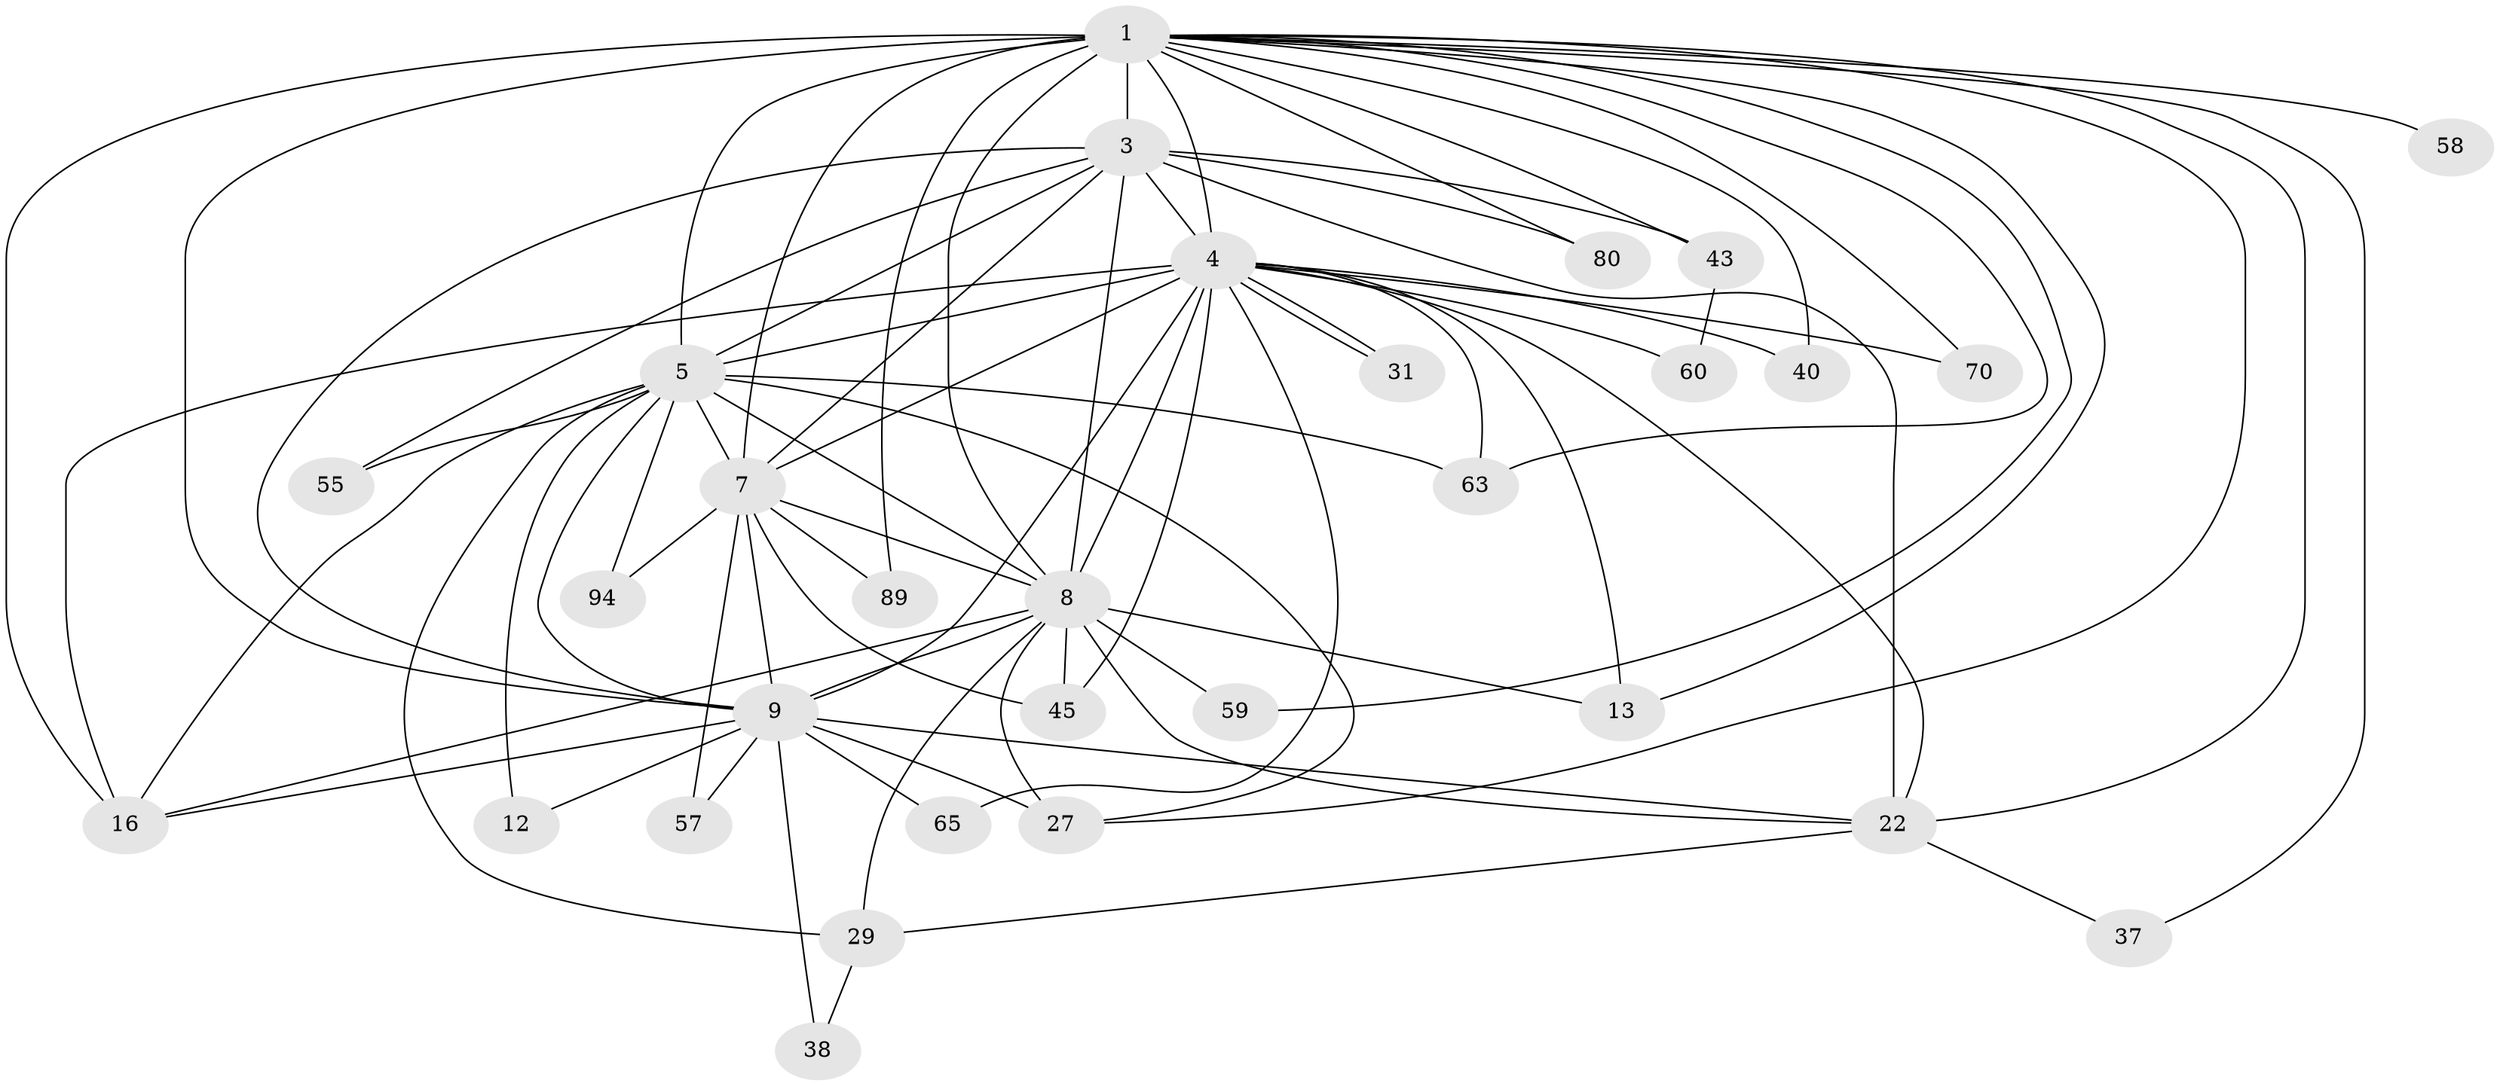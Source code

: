 // original degree distribution, {26: 0.009900990099009901, 24: 0.019801980198019802, 17: 0.0297029702970297, 25: 0.009900990099009901, 18: 0.019801980198019802, 23: 0.009900990099009901, 3: 0.1782178217821782, 2: 0.5841584158415841, 6: 0.019801980198019802, 7: 0.009900990099009901, 5: 0.0594059405940594, 4: 0.039603960396039604, 8: 0.009900990099009901}
// Generated by graph-tools (version 1.1) at 2025/17/03/04/25 18:17:46]
// undirected, 30 vertices, 78 edges
graph export_dot {
graph [start="1"]
  node [color=gray90,style=filled];
  1 [super="+2+75"];
  3 [super="+52+41"];
  4 [super="+46+26+14+6"];
  5 [super="+21+67+62"];
  7;
  8 [super="+49+15+18+10+19+17+61"];
  9 [super="+83+44+71+24+51+33+11"];
  12;
  13 [super="+69"];
  16 [super="+36+84+77"];
  22 [super="+25"];
  27 [super="+47"];
  29 [super="+99"];
  31;
  37;
  38;
  40;
  43;
  45;
  55;
  57 [super="+91"];
  58;
  59;
  60;
  63 [super="+79"];
  65;
  70;
  80;
  89;
  94;
  1 -- 3 [weight=6];
  1 -- 4 [weight=8];
  1 -- 5 [weight=4];
  1 -- 7 [weight=4];
  1 -- 8 [weight=9];
  1 -- 9 [weight=5];
  1 -- 16 [weight=2];
  1 -- 40;
  1 -- 58 [weight=2];
  1 -- 70;
  1 -- 80;
  1 -- 89;
  1 -- 27;
  1 -- 13;
  1 -- 37;
  1 -- 43;
  1 -- 59;
  1 -- 63;
  1 -- 22;
  3 -- 4 [weight=3];
  3 -- 5 [weight=2];
  3 -- 7;
  3 -- 8 [weight=5];
  3 -- 9;
  3 -- 43;
  3 -- 55;
  3 -- 80;
  3 -- 22 [weight=2];
  4 -- 5 [weight=5];
  4 -- 7 [weight=2];
  4 -- 8 [weight=8];
  4 -- 9 [weight=2];
  4 -- 31;
  4 -- 31;
  4 -- 40;
  4 -- 45;
  4 -- 70;
  4 -- 63;
  4 -- 13;
  4 -- 22 [weight=2];
  4 -- 65;
  4 -- 16;
  4 -- 60;
  5 -- 7;
  5 -- 8 [weight=5];
  5 -- 9;
  5 -- 12;
  5 -- 16;
  5 -- 27;
  5 -- 55;
  5 -- 63;
  5 -- 94;
  5 -- 29;
  7 -- 8 [weight=3];
  7 -- 9 [weight=3];
  7 -- 45;
  7 -- 89;
  7 -- 94;
  7 -- 57;
  8 -- 9 [weight=4];
  8 -- 13;
  8 -- 59;
  8 -- 45;
  8 -- 16 [weight=2];
  8 -- 27 [weight=2];
  8 -- 22 [weight=2];
  8 -- 29;
  9 -- 27 [weight=2];
  9 -- 16;
  9 -- 65 [weight=2];
  9 -- 22;
  9 -- 38;
  9 -- 57;
  9 -- 12;
  22 -- 37;
  22 -- 29;
  29 -- 38;
  43 -- 60;
}
